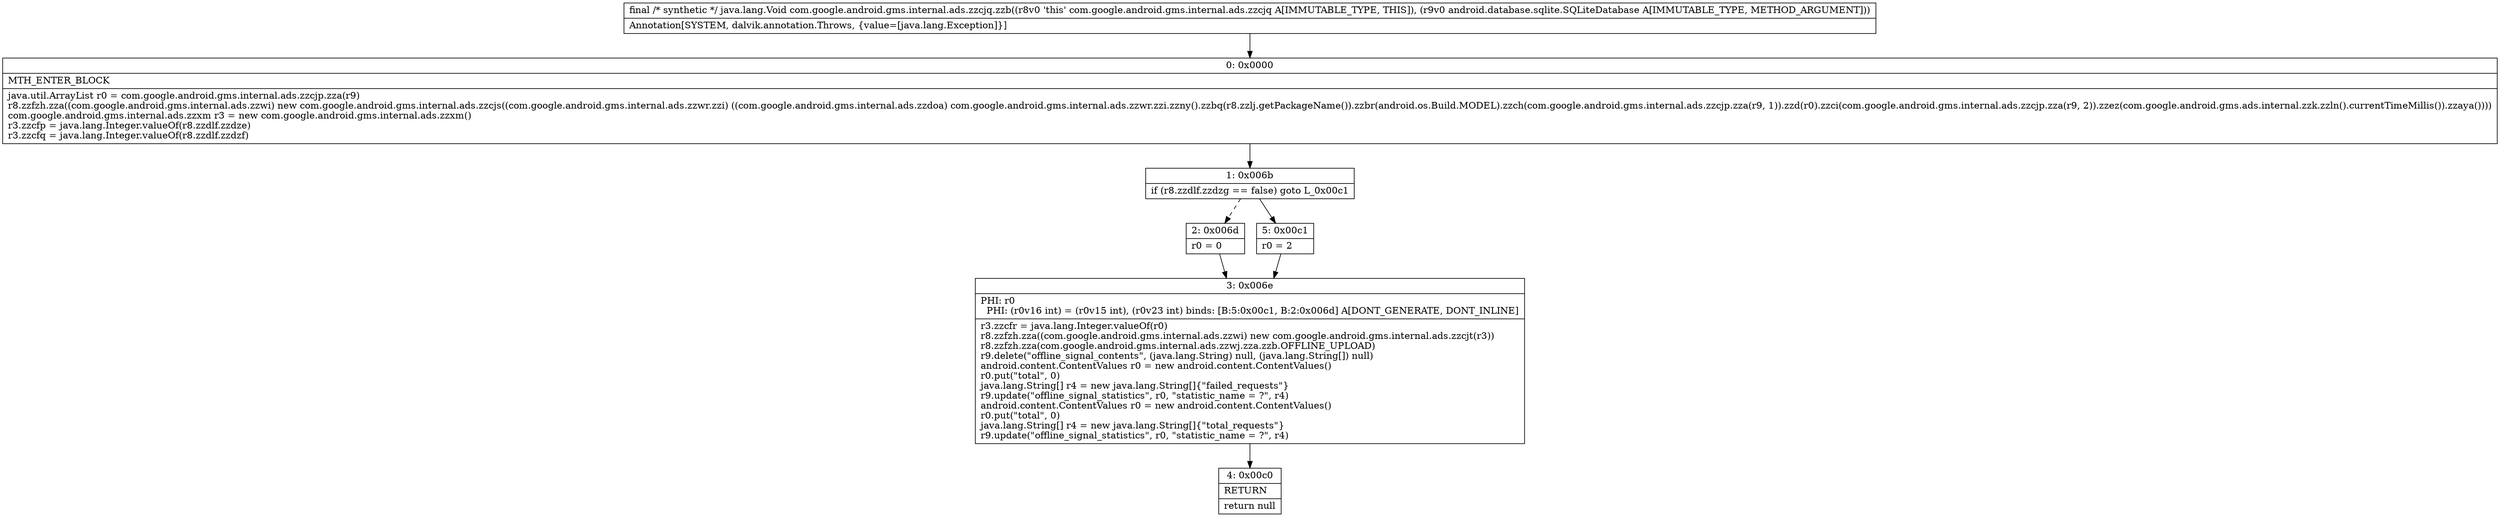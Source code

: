 digraph "CFG forcom.google.android.gms.internal.ads.zzcjq.zzb(Landroid\/database\/sqlite\/SQLiteDatabase;)Ljava\/lang\/Void;" {
Node_0 [shape=record,label="{0\:\ 0x0000|MTH_ENTER_BLOCK\l|java.util.ArrayList r0 = com.google.android.gms.internal.ads.zzcjp.zza(r9)\lr8.zzfzh.zza((com.google.android.gms.internal.ads.zzwi) new com.google.android.gms.internal.ads.zzcjs((com.google.android.gms.internal.ads.zzwr.zzi) ((com.google.android.gms.internal.ads.zzdoa) com.google.android.gms.internal.ads.zzwr.zzi.zzny().zzbq(r8.zzlj.getPackageName()).zzbr(android.os.Build.MODEL).zzch(com.google.android.gms.internal.ads.zzcjp.zza(r9, 1)).zzd(r0).zzci(com.google.android.gms.internal.ads.zzcjp.zza(r9, 2)).zzez(com.google.android.gms.ads.internal.zzk.zzln().currentTimeMillis()).zzaya())))\lcom.google.android.gms.internal.ads.zzxm r3 = new com.google.android.gms.internal.ads.zzxm()\lr3.zzcfp = java.lang.Integer.valueOf(r8.zzdlf.zzdze)\lr3.zzcfq = java.lang.Integer.valueOf(r8.zzdlf.zzdzf)\l}"];
Node_1 [shape=record,label="{1\:\ 0x006b|if (r8.zzdlf.zzdzg == false) goto L_0x00c1\l}"];
Node_2 [shape=record,label="{2\:\ 0x006d|r0 = 0\l}"];
Node_3 [shape=record,label="{3\:\ 0x006e|PHI: r0 \l  PHI: (r0v16 int) = (r0v15 int), (r0v23 int) binds: [B:5:0x00c1, B:2:0x006d] A[DONT_GENERATE, DONT_INLINE]\l|r3.zzcfr = java.lang.Integer.valueOf(r0)\lr8.zzfzh.zza((com.google.android.gms.internal.ads.zzwi) new com.google.android.gms.internal.ads.zzcjt(r3))\lr8.zzfzh.zza(com.google.android.gms.internal.ads.zzwj.zza.zzb.OFFLINE_UPLOAD)\lr9.delete(\"offline_signal_contents\", (java.lang.String) null, (java.lang.String[]) null)\landroid.content.ContentValues r0 = new android.content.ContentValues()\lr0.put(\"total\", 0)\ljava.lang.String[] r4 = new java.lang.String[]\{\"failed_requests\"\}\lr9.update(\"offline_signal_statistics\", r0, \"statistic_name = ?\", r4)\landroid.content.ContentValues r0 = new android.content.ContentValues()\lr0.put(\"total\", 0)\ljava.lang.String[] r4 = new java.lang.String[]\{\"total_requests\"\}\lr9.update(\"offline_signal_statistics\", r0, \"statistic_name = ?\", r4)\l}"];
Node_4 [shape=record,label="{4\:\ 0x00c0|RETURN\l|return null\l}"];
Node_5 [shape=record,label="{5\:\ 0x00c1|r0 = 2\l}"];
MethodNode[shape=record,label="{final \/* synthetic *\/ java.lang.Void com.google.android.gms.internal.ads.zzcjq.zzb((r8v0 'this' com.google.android.gms.internal.ads.zzcjq A[IMMUTABLE_TYPE, THIS]), (r9v0 android.database.sqlite.SQLiteDatabase A[IMMUTABLE_TYPE, METHOD_ARGUMENT]))  | Annotation[SYSTEM, dalvik.annotation.Throws, \{value=[java.lang.Exception]\}]\l}"];
MethodNode -> Node_0;
Node_0 -> Node_1;
Node_1 -> Node_2[style=dashed];
Node_1 -> Node_5;
Node_2 -> Node_3;
Node_3 -> Node_4;
Node_5 -> Node_3;
}

